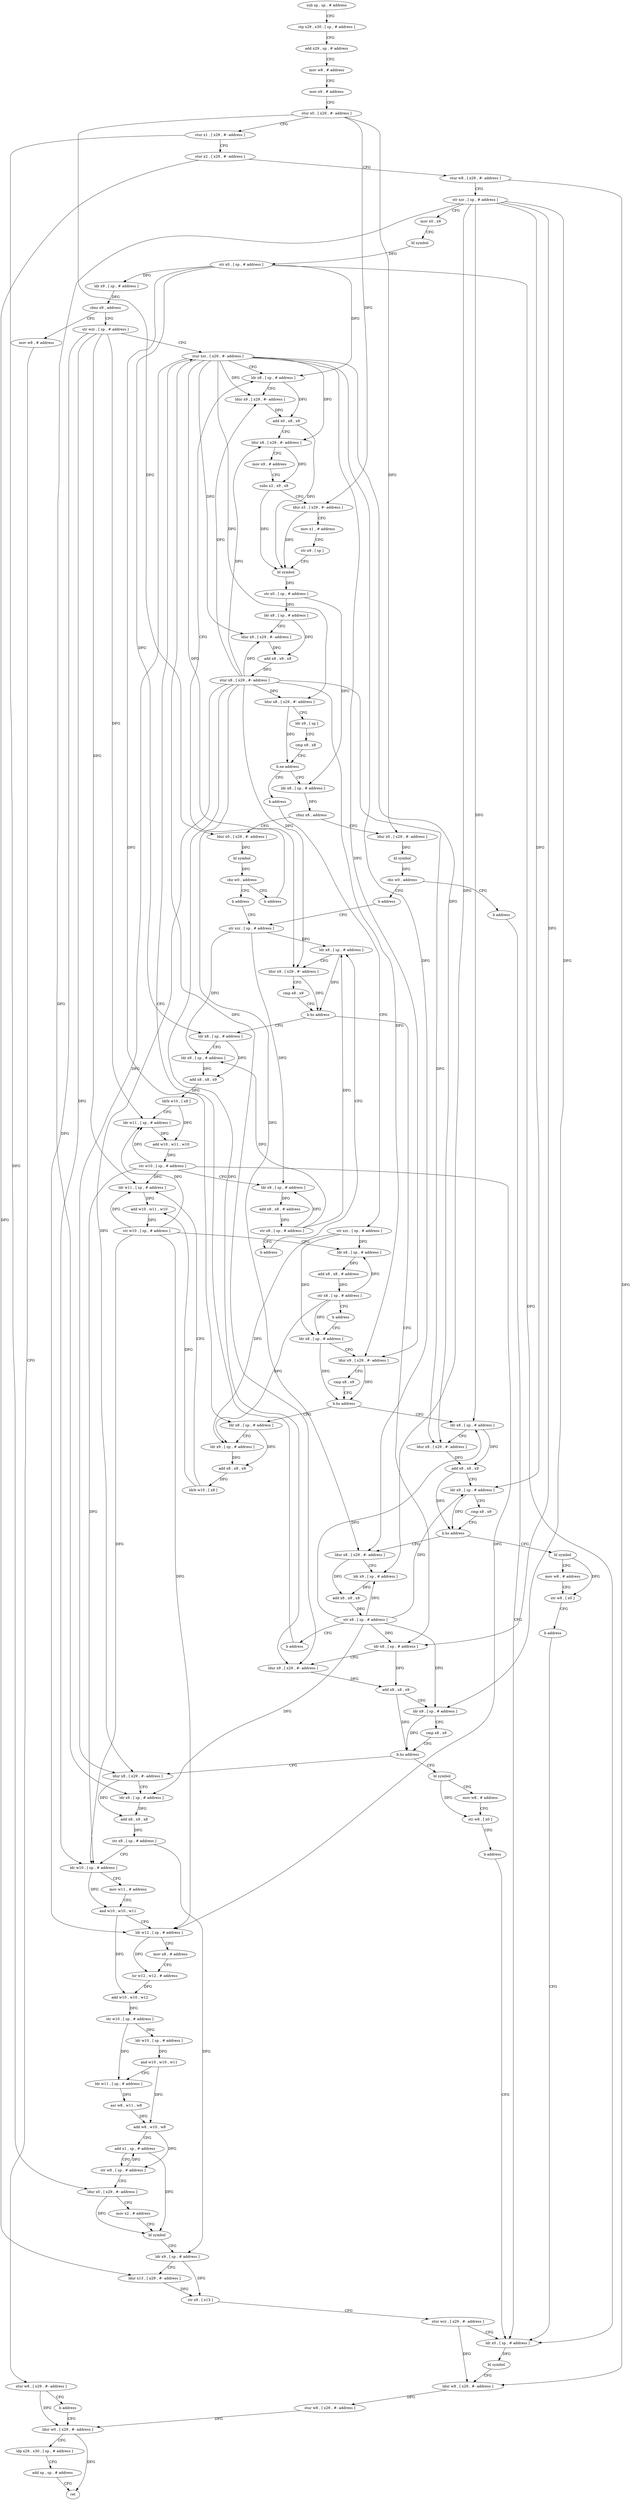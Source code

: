 digraph "func" {
"4240304" [label = "sub sp , sp , # address" ]
"4240308" [label = "stp x29 , x30 , [ sp , # address ]" ]
"4240312" [label = "add x29 , sp , # address" ]
"4240316" [label = "mov w8 , # address" ]
"4240320" [label = "mov x9 , # address" ]
"4240324" [label = "stur x0 , [ x29 , #- address ]" ]
"4240328" [label = "stur x1 , [ x29 , #- address ]" ]
"4240332" [label = "stur x2 , [ x29 , #- address ]" ]
"4240336" [label = "stur w8 , [ x29 , #- address ]" ]
"4240340" [label = "str xzr , [ sp , # address ]" ]
"4240344" [label = "mov x0 , x9" ]
"4240348" [label = "bl symbol" ]
"4240352" [label = "str x0 , [ sp , # address ]" ]
"4240356" [label = "ldr x9 , [ sp , # address ]" ]
"4240360" [label = "cbnz x9 , address" ]
"4240376" [label = "str wzr , [ sp , # address ]" ]
"4240364" [label = "mov w8 , # address" ]
"4240380" [label = "stur xzr , [ x29 , #- address ]" ]
"4240368" [label = "stur w8 , [ x29 , #- address ]" ]
"4240372" [label = "b address" ]
"4240860" [label = "ldur w0 , [ x29 , #- address ]" ]
"4240464" [label = "ldr x8 , [ sp , # address ]" ]
"4240468" [label = "cbnz x8 , address" ]
"4240492" [label = "ldur x0 , [ x29 , #- address ]" ]
"4240472" [label = "ldur x0 , [ x29 , #- address ]" ]
"4240460" [label = "b address" ]
"4240512" [label = "str xzr , [ sp , # address ]" ]
"4240864" [label = "ldp x29 , x30 , [ sp , # address ]" ]
"4240868" [label = "add sp , sp , # address" ]
"4240872" [label = "ret" ]
"4240496" [label = "bl symbol" ]
"4240500" [label = "cbz w0 , address" ]
"4240508" [label = "b address" ]
"4240504" [label = "b address" ]
"4240476" [label = "bl symbol" ]
"4240480" [label = "cbz w0 , address" ]
"4240488" [label = "b address" ]
"4240484" [label = "b address" ]
"4240516" [label = "ldr x8 , [ sp , # address ]" ]
"4240384" [label = "ldr x8 , [ sp , # address ]" ]
"4240636" [label = "str xzr , [ sp , # address ]" ]
"4240844" [label = "ldr x0 , [ sp , # address ]" ]
"4240576" [label = "ldr x8 , [ sp , # address ]" ]
"4240580" [label = "ldur x9 , [ x29 , #- address ]" ]
"4240584" [label = "add x8 , x8 , x9" ]
"4240588" [label = "ldr x9 , [ sp , # address ]" ]
"4240592" [label = "cmp x8 , x9" ]
"4240596" [label = "b.hs address" ]
"4240616" [label = "ldur x8 , [ x29 , #- address ]" ]
"4240600" [label = "bl symbol" ]
"4240532" [label = "ldr x8 , [ sp , # address ]" ]
"4240536" [label = "ldr x9 , [ sp , # address ]" ]
"4240540" [label = "add x8 , x8 , x9" ]
"4240544" [label = "ldrb w10 , [ x8 ]" ]
"4240548" [label = "ldr w11 , [ sp , # address ]" ]
"4240552" [label = "add w10 , w11 , w10" ]
"4240556" [label = "str w10 , [ sp , # address ]" ]
"4240560" [label = "ldr x8 , [ sp , # address ]" ]
"4240564" [label = "add x8 , x8 , # address" ]
"4240568" [label = "str x8 , [ sp , # address ]" ]
"4240572" [label = "b address" ]
"4240388" [label = "ldur x9 , [ x29 , #- address ]" ]
"4240392" [label = "add x0 , x8 , x9" ]
"4240396" [label = "ldur x8 , [ x29 , #- address ]" ]
"4240400" [label = "mov x9 , # address" ]
"4240404" [label = "subs x2 , x9 , x8" ]
"4240408" [label = "ldur x3 , [ x29 , #- address ]" ]
"4240412" [label = "mov x1 , # address" ]
"4240416" [label = "str x9 , [ sp ]" ]
"4240420" [label = "bl symbol" ]
"4240424" [label = "str x0 , [ sp , # address ]" ]
"4240428" [label = "ldr x8 , [ sp , # address ]" ]
"4240432" [label = "ldur x9 , [ x29 , #- address ]" ]
"4240436" [label = "add x8 , x9 , x8" ]
"4240440" [label = "stur x8 , [ x29 , #- address ]" ]
"4240444" [label = "ldur x8 , [ x29 , #- address ]" ]
"4240448" [label = "ldr x9 , [ sp ]" ]
"4240452" [label = "cmp x9 , x8" ]
"4240456" [label = "b.ne address" ]
"4240640" [label = "ldr x8 , [ sp , # address ]" ]
"4240848" [label = "bl symbol" ]
"4240852" [label = "ldur w8 , [ x29 , #- address ]" ]
"4240856" [label = "stur w8 , [ x29 , #- address ]" ]
"4240620" [label = "ldr x9 , [ sp , # address ]" ]
"4240624" [label = "add x8 , x9 , x8" ]
"4240628" [label = "str x8 , [ sp , # address ]" ]
"4240632" [label = "b address" ]
"4240604" [label = "mov w8 , # address" ]
"4240608" [label = "str w8 , [ x0 ]" ]
"4240612" [label = "b address" ]
"4240520" [label = "ldur x9 , [ x29 , #- address ]" ]
"4240524" [label = "cmp x8 , x9" ]
"4240528" [label = "b.hs address" ]
"4240700" [label = "ldr x8 , [ sp , # address ]" ]
"4240704" [label = "ldur x9 , [ x29 , #- address ]" ]
"4240708" [label = "add x8 , x8 , x9" ]
"4240712" [label = "ldr x9 , [ sp , # address ]" ]
"4240716" [label = "cmp x8 , x9" ]
"4240720" [label = "b.hs address" ]
"4240740" [label = "ldur x8 , [ x29 , #- address ]" ]
"4240724" [label = "bl symbol" ]
"4240656" [label = "ldr x8 , [ sp , # address ]" ]
"4240660" [label = "ldr x9 , [ sp , # address ]" ]
"4240664" [label = "add x8 , x8 , x9" ]
"4240668" [label = "ldrb w10 , [ x8 ]" ]
"4240672" [label = "ldr w11 , [ sp , # address ]" ]
"4240676" [label = "add w10 , w11 , w10" ]
"4240680" [label = "str w10 , [ sp , # address ]" ]
"4240684" [label = "ldr x8 , [ sp , # address ]" ]
"4240688" [label = "add x8 , x8 , # address" ]
"4240692" [label = "str x8 , [ sp , # address ]" ]
"4240696" [label = "b address" ]
"4240744" [label = "ldr x9 , [ sp , # address ]" ]
"4240748" [label = "add x8 , x9 , x8" ]
"4240752" [label = "str x8 , [ sp , # address ]" ]
"4240756" [label = "ldr w10 , [ sp , # address ]" ]
"4240760" [label = "mov w11 , # address" ]
"4240764" [label = "and w10 , w10 , w11" ]
"4240768" [label = "ldr w12 , [ sp , # address ]" ]
"4240772" [label = "mov x8 , # address" ]
"4240776" [label = "lsr w12 , w12 , # address" ]
"4240780" [label = "add w10 , w10 , w12" ]
"4240784" [label = "str w10 , [ sp , # address ]" ]
"4240788" [label = "ldr w10 , [ sp , # address ]" ]
"4240792" [label = "and w10 , w10 , w11" ]
"4240796" [label = "ldr w11 , [ sp , # address ]" ]
"4240800" [label = "asr w8 , w11 , w8" ]
"4240804" [label = "add w8 , w10 , w8" ]
"4240808" [label = "add x1 , sp , # address" ]
"4240812" [label = "str w8 , [ sp , # address ]" ]
"4240816" [label = "ldur x0 , [ x29 , #- address ]" ]
"4240820" [label = "mov x2 , # address" ]
"4240824" [label = "bl symbol" ]
"4240828" [label = "ldr x9 , [ sp , # address ]" ]
"4240832" [label = "ldur x13 , [ x29 , #- address ]" ]
"4240836" [label = "str x9 , [ x13 ]" ]
"4240840" [label = "stur wzr , [ x29 , #- address ]" ]
"4240728" [label = "mov w8 , # address" ]
"4240732" [label = "str w8 , [ x0 ]" ]
"4240736" [label = "b address" ]
"4240644" [label = "ldur x9 , [ x29 , #- address ]" ]
"4240648" [label = "cmp x8 , x9" ]
"4240652" [label = "b.hs address" ]
"4240304" -> "4240308" [ label = "CFG" ]
"4240308" -> "4240312" [ label = "CFG" ]
"4240312" -> "4240316" [ label = "CFG" ]
"4240316" -> "4240320" [ label = "CFG" ]
"4240320" -> "4240324" [ label = "CFG" ]
"4240324" -> "4240328" [ label = "CFG" ]
"4240324" -> "4240408" [ label = "DFG" ]
"4240324" -> "4240492" [ label = "DFG" ]
"4240324" -> "4240472" [ label = "DFG" ]
"4240328" -> "4240332" [ label = "CFG" ]
"4240328" -> "4240816" [ label = "DFG" ]
"4240332" -> "4240336" [ label = "CFG" ]
"4240332" -> "4240832" [ label = "DFG" ]
"4240336" -> "4240340" [ label = "CFG" ]
"4240336" -> "4240852" [ label = "DFG" ]
"4240340" -> "4240344" [ label = "CFG" ]
"4240340" -> "4240576" [ label = "DFG" ]
"4240340" -> "4240588" [ label = "DFG" ]
"4240340" -> "4240620" [ label = "DFG" ]
"4240340" -> "4240700" [ label = "DFG" ]
"4240340" -> "4240712" [ label = "DFG" ]
"4240340" -> "4240744" [ label = "DFG" ]
"4240344" -> "4240348" [ label = "CFG" ]
"4240348" -> "4240352" [ label = "DFG" ]
"4240352" -> "4240356" [ label = "DFG" ]
"4240352" -> "4240384" [ label = "DFG" ]
"4240352" -> "4240844" [ label = "DFG" ]
"4240352" -> "4240532" [ label = "DFG" ]
"4240352" -> "4240656" [ label = "DFG" ]
"4240356" -> "4240360" [ label = "DFG" ]
"4240360" -> "4240376" [ label = "CFG" ]
"4240360" -> "4240364" [ label = "CFG" ]
"4240376" -> "4240380" [ label = "CFG" ]
"4240376" -> "4240548" [ label = "DFG" ]
"4240376" -> "4240672" [ label = "DFG" ]
"4240376" -> "4240756" [ label = "DFG" ]
"4240376" -> "4240768" [ label = "DFG" ]
"4240364" -> "4240368" [ label = "CFG" ]
"4240380" -> "4240384" [ label = "CFG" ]
"4240380" -> "4240388" [ label = "DFG" ]
"4240380" -> "4240396" [ label = "DFG" ]
"4240380" -> "4240432" [ label = "DFG" ]
"4240380" -> "4240444" [ label = "DFG" ]
"4240380" -> "4240520" [ label = "DFG" ]
"4240380" -> "4240580" [ label = "DFG" ]
"4240380" -> "4240644" [ label = "DFG" ]
"4240380" -> "4240616" [ label = "DFG" ]
"4240380" -> "4240704" [ label = "DFG" ]
"4240380" -> "4240740" [ label = "DFG" ]
"4240368" -> "4240372" [ label = "CFG" ]
"4240368" -> "4240860" [ label = "DFG" ]
"4240372" -> "4240860" [ label = "CFG" ]
"4240860" -> "4240864" [ label = "CFG" ]
"4240860" -> "4240872" [ label = "DFG" ]
"4240464" -> "4240468" [ label = "DFG" ]
"4240468" -> "4240492" [ label = "CFG" ]
"4240468" -> "4240472" [ label = "CFG" ]
"4240492" -> "4240496" [ label = "DFG" ]
"4240472" -> "4240476" [ label = "DFG" ]
"4240460" -> "4240512" [ label = "CFG" ]
"4240512" -> "4240516" [ label = "DFG" ]
"4240512" -> "4240536" [ label = "DFG" ]
"4240512" -> "4240560" [ label = "DFG" ]
"4240864" -> "4240868" [ label = "CFG" ]
"4240868" -> "4240872" [ label = "CFG" ]
"4240496" -> "4240500" [ label = "DFG" ]
"4240500" -> "4240508" [ label = "CFG" ]
"4240500" -> "4240504" [ label = "CFG" ]
"4240508" -> "4240384" [ label = "CFG" ]
"4240504" -> "4240636" [ label = "CFG" ]
"4240476" -> "4240480" [ label = "DFG" ]
"4240480" -> "4240488" [ label = "CFG" ]
"4240480" -> "4240484" [ label = "CFG" ]
"4240488" -> "4240636" [ label = "CFG" ]
"4240484" -> "4240844" [ label = "CFG" ]
"4240516" -> "4240520" [ label = "CFG" ]
"4240516" -> "4240528" [ label = "DFG" ]
"4240384" -> "4240388" [ label = "CFG" ]
"4240384" -> "4240392" [ label = "DFG" ]
"4240636" -> "4240640" [ label = "DFG" ]
"4240636" -> "4240660" [ label = "DFG" ]
"4240636" -> "4240684" [ label = "DFG" ]
"4240844" -> "4240848" [ label = "DFG" ]
"4240576" -> "4240580" [ label = "CFG" ]
"4240576" -> "4240584" [ label = "DFG" ]
"4240580" -> "4240584" [ label = "DFG" ]
"4240584" -> "4240588" [ label = "CFG" ]
"4240584" -> "4240596" [ label = "DFG" ]
"4240588" -> "4240592" [ label = "CFG" ]
"4240588" -> "4240596" [ label = "DFG" ]
"4240592" -> "4240596" [ label = "CFG" ]
"4240596" -> "4240616" [ label = "CFG" ]
"4240596" -> "4240600" [ label = "CFG" ]
"4240616" -> "4240620" [ label = "CFG" ]
"4240616" -> "4240624" [ label = "DFG" ]
"4240600" -> "4240604" [ label = "CFG" ]
"4240600" -> "4240608" [ label = "DFG" ]
"4240532" -> "4240536" [ label = "CFG" ]
"4240532" -> "4240540" [ label = "DFG" ]
"4240536" -> "4240540" [ label = "DFG" ]
"4240540" -> "4240544" [ label = "DFG" ]
"4240544" -> "4240548" [ label = "CFG" ]
"4240544" -> "4240552" [ label = "DFG" ]
"4240548" -> "4240552" [ label = "DFG" ]
"4240552" -> "4240556" [ label = "DFG" ]
"4240556" -> "4240560" [ label = "CFG" ]
"4240556" -> "4240548" [ label = "DFG" ]
"4240556" -> "4240672" [ label = "DFG" ]
"4240556" -> "4240756" [ label = "DFG" ]
"4240556" -> "4240768" [ label = "DFG" ]
"4240560" -> "4240564" [ label = "DFG" ]
"4240564" -> "4240568" [ label = "DFG" ]
"4240568" -> "4240572" [ label = "CFG" ]
"4240568" -> "4240516" [ label = "DFG" ]
"4240568" -> "4240536" [ label = "DFG" ]
"4240568" -> "4240560" [ label = "DFG" ]
"4240572" -> "4240516" [ label = "CFG" ]
"4240388" -> "4240392" [ label = "DFG" ]
"4240392" -> "4240396" [ label = "CFG" ]
"4240392" -> "4240420" [ label = "DFG" ]
"4240396" -> "4240400" [ label = "CFG" ]
"4240396" -> "4240404" [ label = "DFG" ]
"4240400" -> "4240404" [ label = "CFG" ]
"4240404" -> "4240408" [ label = "CFG" ]
"4240404" -> "4240420" [ label = "DFG" ]
"4240408" -> "4240412" [ label = "CFG" ]
"4240408" -> "4240420" [ label = "DFG" ]
"4240412" -> "4240416" [ label = "CFG" ]
"4240416" -> "4240420" [ label = "CFG" ]
"4240420" -> "4240424" [ label = "DFG" ]
"4240424" -> "4240428" [ label = "DFG" ]
"4240424" -> "4240464" [ label = "DFG" ]
"4240428" -> "4240432" [ label = "CFG" ]
"4240428" -> "4240436" [ label = "DFG" ]
"4240432" -> "4240436" [ label = "DFG" ]
"4240436" -> "4240440" [ label = "DFG" ]
"4240440" -> "4240444" [ label = "DFG" ]
"4240440" -> "4240388" [ label = "DFG" ]
"4240440" -> "4240396" [ label = "DFG" ]
"4240440" -> "4240432" [ label = "DFG" ]
"4240440" -> "4240520" [ label = "DFG" ]
"4240440" -> "4240580" [ label = "DFG" ]
"4240440" -> "4240644" [ label = "DFG" ]
"4240440" -> "4240616" [ label = "DFG" ]
"4240440" -> "4240704" [ label = "DFG" ]
"4240440" -> "4240740" [ label = "DFG" ]
"4240444" -> "4240448" [ label = "CFG" ]
"4240444" -> "4240456" [ label = "DFG" ]
"4240448" -> "4240452" [ label = "CFG" ]
"4240452" -> "4240456" [ label = "CFG" ]
"4240456" -> "4240464" [ label = "CFG" ]
"4240456" -> "4240460" [ label = "CFG" ]
"4240640" -> "4240644" [ label = "CFG" ]
"4240640" -> "4240652" [ label = "DFG" ]
"4240848" -> "4240852" [ label = "CFG" ]
"4240852" -> "4240856" [ label = "DFG" ]
"4240856" -> "4240860" [ label = "DFG" ]
"4240620" -> "4240624" [ label = "DFG" ]
"4240624" -> "4240628" [ label = "DFG" ]
"4240628" -> "4240632" [ label = "CFG" ]
"4240628" -> "4240576" [ label = "DFG" ]
"4240628" -> "4240588" [ label = "DFG" ]
"4240628" -> "4240620" [ label = "DFG" ]
"4240628" -> "4240700" [ label = "DFG" ]
"4240628" -> "4240712" [ label = "DFG" ]
"4240628" -> "4240744" [ label = "DFG" ]
"4240632" -> "4240380" [ label = "CFG" ]
"4240604" -> "4240608" [ label = "CFG" ]
"4240608" -> "4240612" [ label = "CFG" ]
"4240612" -> "4240844" [ label = "CFG" ]
"4240520" -> "4240524" [ label = "CFG" ]
"4240520" -> "4240528" [ label = "DFG" ]
"4240524" -> "4240528" [ label = "CFG" ]
"4240528" -> "4240576" [ label = "CFG" ]
"4240528" -> "4240532" [ label = "CFG" ]
"4240700" -> "4240704" [ label = "CFG" ]
"4240700" -> "4240708" [ label = "DFG" ]
"4240704" -> "4240708" [ label = "DFG" ]
"4240708" -> "4240712" [ label = "CFG" ]
"4240708" -> "4240720" [ label = "DFG" ]
"4240712" -> "4240716" [ label = "CFG" ]
"4240712" -> "4240720" [ label = "DFG" ]
"4240716" -> "4240720" [ label = "CFG" ]
"4240720" -> "4240740" [ label = "CFG" ]
"4240720" -> "4240724" [ label = "CFG" ]
"4240740" -> "4240744" [ label = "CFG" ]
"4240740" -> "4240748" [ label = "DFG" ]
"4240724" -> "4240728" [ label = "CFG" ]
"4240724" -> "4240732" [ label = "DFG" ]
"4240656" -> "4240660" [ label = "CFG" ]
"4240656" -> "4240664" [ label = "DFG" ]
"4240660" -> "4240664" [ label = "DFG" ]
"4240664" -> "4240668" [ label = "DFG" ]
"4240668" -> "4240672" [ label = "CFG" ]
"4240668" -> "4240676" [ label = "DFG" ]
"4240672" -> "4240676" [ label = "DFG" ]
"4240676" -> "4240680" [ label = "DFG" ]
"4240680" -> "4240684" [ label = "CFG" ]
"4240680" -> "4240548" [ label = "DFG" ]
"4240680" -> "4240672" [ label = "DFG" ]
"4240680" -> "4240756" [ label = "DFG" ]
"4240680" -> "4240768" [ label = "DFG" ]
"4240684" -> "4240688" [ label = "DFG" ]
"4240688" -> "4240692" [ label = "DFG" ]
"4240692" -> "4240696" [ label = "CFG" ]
"4240692" -> "4240640" [ label = "DFG" ]
"4240692" -> "4240660" [ label = "DFG" ]
"4240692" -> "4240684" [ label = "DFG" ]
"4240696" -> "4240640" [ label = "CFG" ]
"4240744" -> "4240748" [ label = "DFG" ]
"4240748" -> "4240752" [ label = "DFG" ]
"4240752" -> "4240756" [ label = "CFG" ]
"4240752" -> "4240828" [ label = "DFG" ]
"4240756" -> "4240760" [ label = "CFG" ]
"4240756" -> "4240764" [ label = "DFG" ]
"4240760" -> "4240764" [ label = "CFG" ]
"4240764" -> "4240768" [ label = "CFG" ]
"4240764" -> "4240780" [ label = "DFG" ]
"4240768" -> "4240772" [ label = "CFG" ]
"4240768" -> "4240776" [ label = "DFG" ]
"4240772" -> "4240776" [ label = "CFG" ]
"4240776" -> "4240780" [ label = "DFG" ]
"4240780" -> "4240784" [ label = "DFG" ]
"4240784" -> "4240788" [ label = "DFG" ]
"4240784" -> "4240796" [ label = "DFG" ]
"4240788" -> "4240792" [ label = "DFG" ]
"4240792" -> "4240796" [ label = "CFG" ]
"4240792" -> "4240804" [ label = "DFG" ]
"4240796" -> "4240800" [ label = "DFG" ]
"4240800" -> "4240804" [ label = "DFG" ]
"4240804" -> "4240808" [ label = "CFG" ]
"4240804" -> "4240812" [ label = "DFG" ]
"4240808" -> "4240812" [ label = "CFG" ]
"4240808" -> "4240824" [ label = "DFG" ]
"4240812" -> "4240816" [ label = "CFG" ]
"4240812" -> "4240808" [ label = "DFG" ]
"4240816" -> "4240820" [ label = "CFG" ]
"4240816" -> "4240824" [ label = "DFG" ]
"4240820" -> "4240824" [ label = "CFG" ]
"4240824" -> "4240828" [ label = "CFG" ]
"4240828" -> "4240832" [ label = "CFG" ]
"4240828" -> "4240836" [ label = "DFG" ]
"4240832" -> "4240836" [ label = "DFG" ]
"4240836" -> "4240840" [ label = "CFG" ]
"4240840" -> "4240844" [ label = "CFG" ]
"4240840" -> "4240852" [ label = "DFG" ]
"4240728" -> "4240732" [ label = "CFG" ]
"4240732" -> "4240736" [ label = "CFG" ]
"4240736" -> "4240844" [ label = "CFG" ]
"4240644" -> "4240648" [ label = "CFG" ]
"4240644" -> "4240652" [ label = "DFG" ]
"4240648" -> "4240652" [ label = "CFG" ]
"4240652" -> "4240700" [ label = "CFG" ]
"4240652" -> "4240656" [ label = "CFG" ]
}
